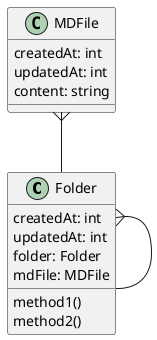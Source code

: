 @startuml
class Folder {
 createdAt: int
 updatedAt: int
 folder: Folder
 mdFile: MDFile
 method1()
 method2()
}

class MDFile {
  createdAt: int
  updatedAt: int
  content: string
}

MDFile }-- Folder
Folder }-- Folder

@enduml

